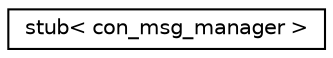 digraph "Graphical Class Hierarchy"
{
  edge [fontname="Helvetica",fontsize="10",labelfontname="Helvetica",labelfontsize="10"];
  node [fontname="Helvetica",fontsize="10",shape=record];
  rankdir="LR";
  Node0 [label="stub\< con_msg_manager \>",height=0.2,width=0.4,color="black", fillcolor="white", style="filled",URL="$structstub.html"];
}

